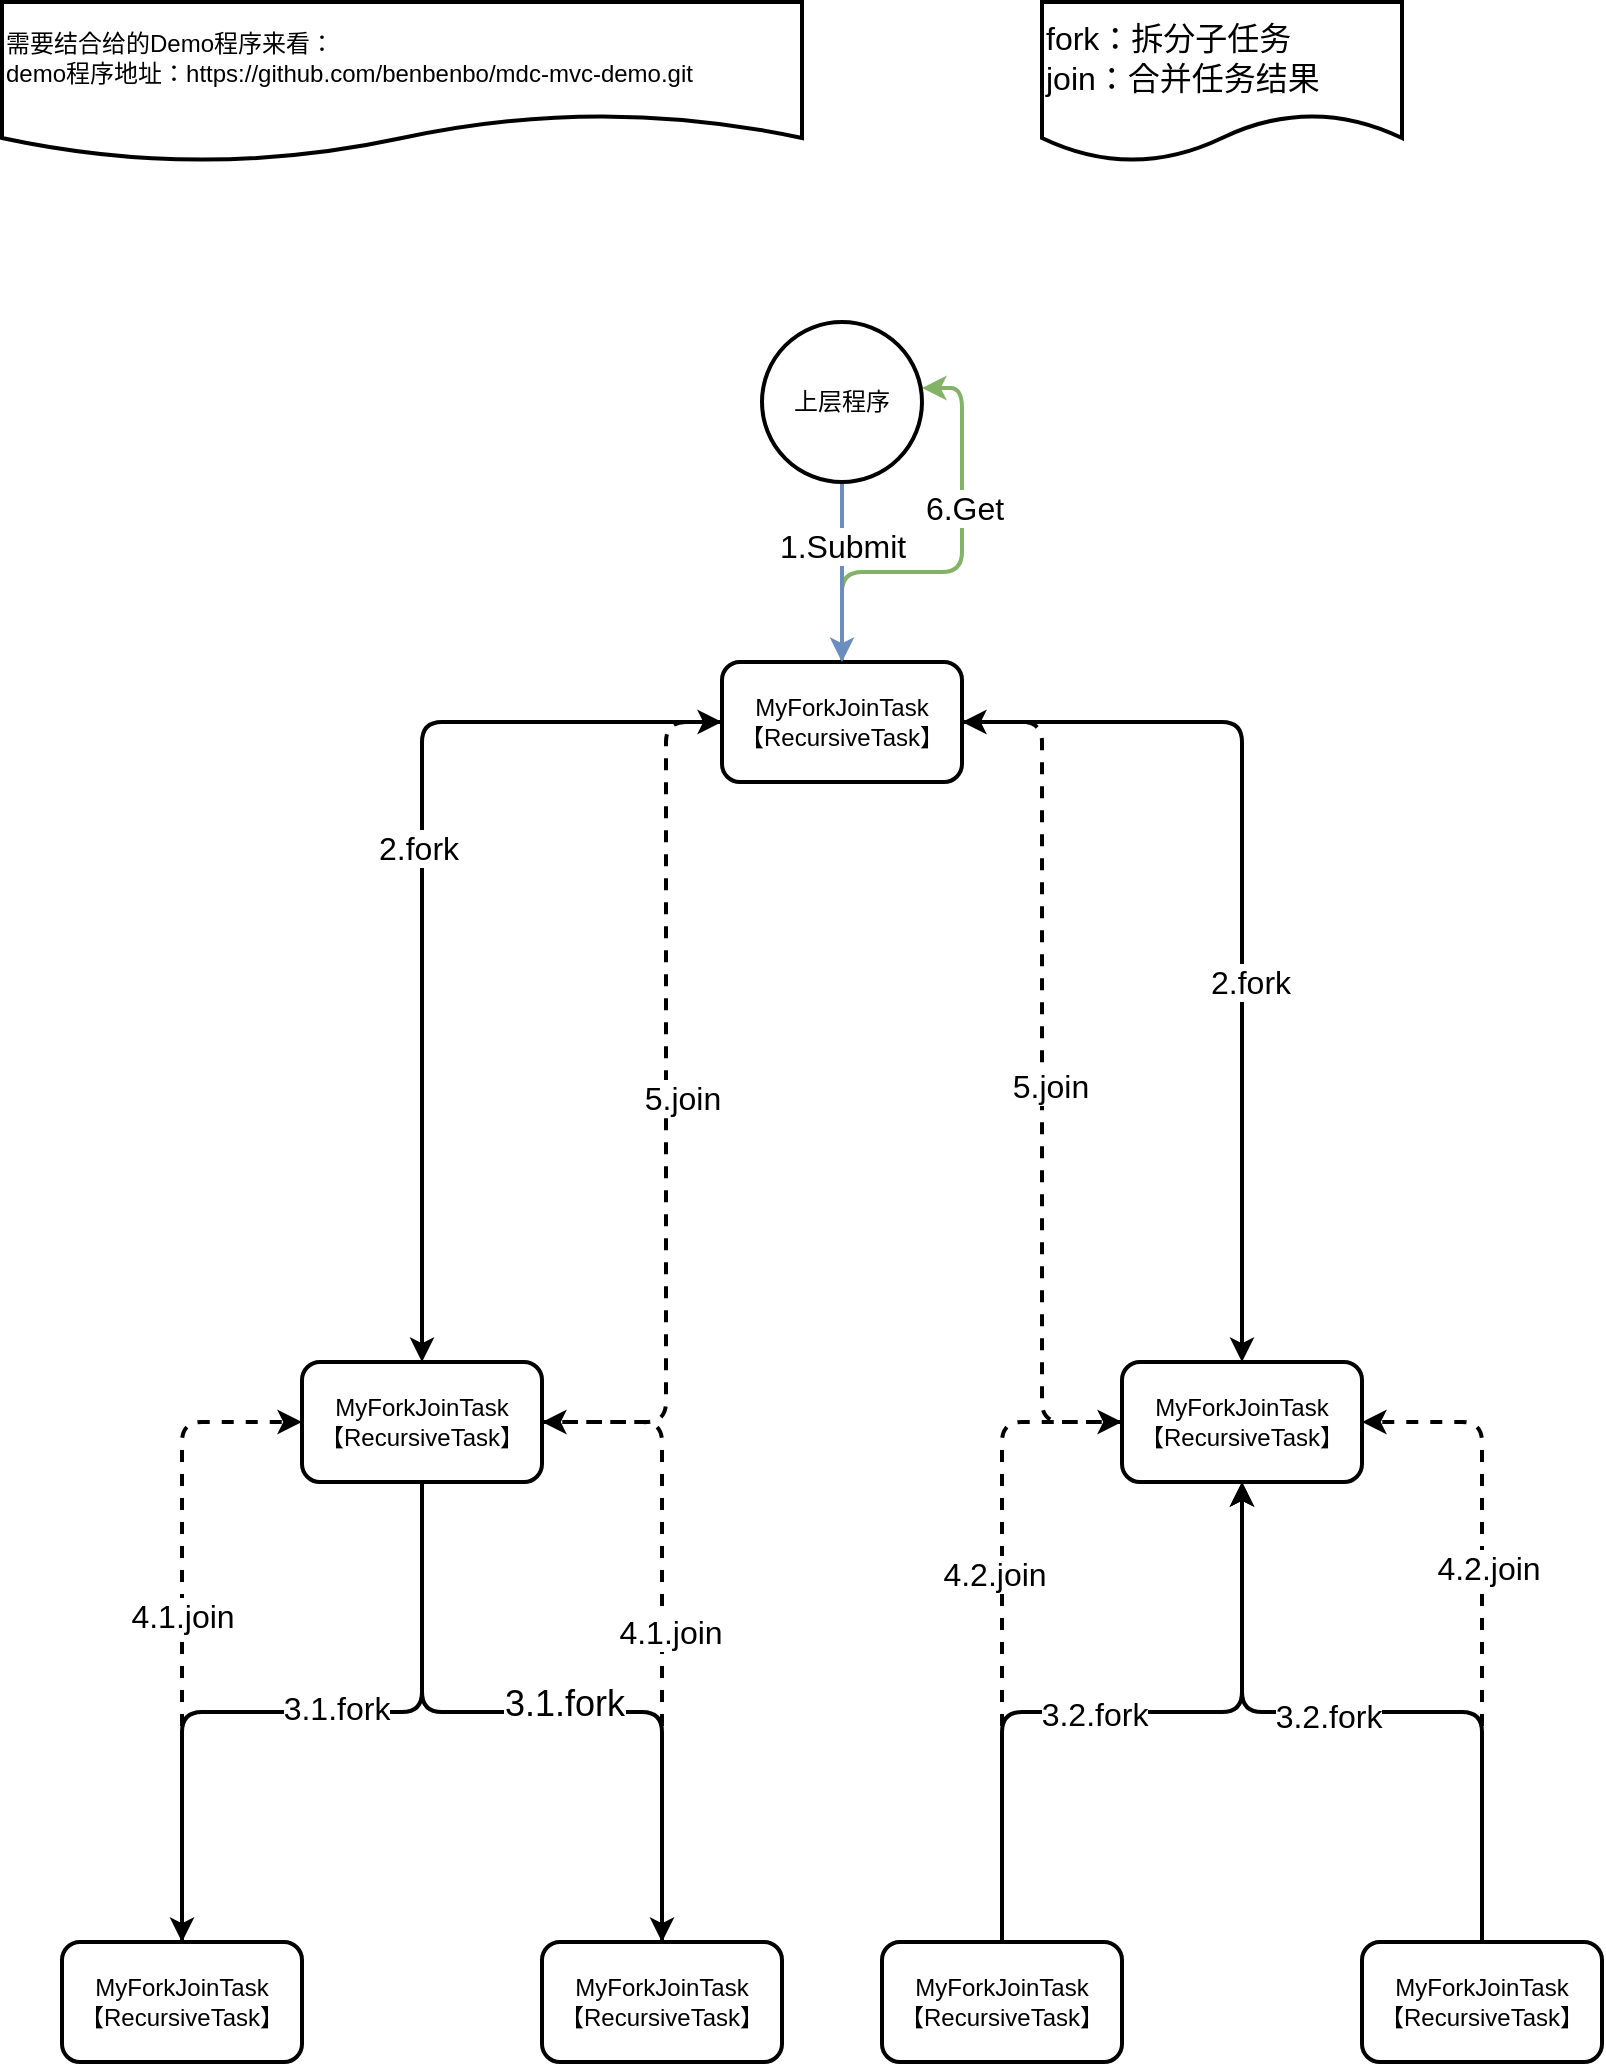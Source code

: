 <mxfile version="15.7.3" type="device"><diagram id="2Nu0D2DjCyJC9UcshQsj" name="get方法实现"><mxGraphModel dx="2249" dy="865" grid="1" gridSize="10" guides="1" tooltips="1" connect="1" arrows="1" fold="1" page="1" pageScale="1" pageWidth="827" pageHeight="1169" math="0" shadow="0"><root><mxCell id="0"/><mxCell id="1" parent="0"/><mxCell id="FgnVykTbDiJ6bhIPOSJE-1" value="需要结合给的Demo程序来看：&lt;br&gt;demo程序地址：https://github.com/benbenbo/mdc-mvc-demo.git" style="shape=document;whiteSpace=wrap;html=1;boundedLbl=1;strokeWidth=2;rounded=1;align=left;" vertex="1" parent="1"><mxGeometry x="-80" y="80" width="400" height="80" as="geometry"/></mxCell><mxCell id="FgnVykTbDiJ6bhIPOSJE-9" style="edgeStyle=orthogonalEdgeStyle;rounded=1;orthogonalLoop=1;jettySize=auto;html=1;strokeWidth=2;" edge="1" parent="1" source="FgnVykTbDiJ6bhIPOSJE-3" target="FgnVykTbDiJ6bhIPOSJE-7"><mxGeometry relative="1" as="geometry"/></mxCell><mxCell id="FgnVykTbDiJ6bhIPOSJE-13" value="2.fork" style="edgeLabel;html=1;align=center;verticalAlign=middle;resizable=0;points=[];fontSize=16;" vertex="1" connectable="0" parent="FgnVykTbDiJ6bhIPOSJE-9"><mxGeometry x="-0.096" y="-2" relative="1" as="geometry"><mxPoint as="offset"/></mxGeometry></mxCell><mxCell id="FgnVykTbDiJ6bhIPOSJE-10" style="edgeStyle=orthogonalEdgeStyle;rounded=1;orthogonalLoop=1;jettySize=auto;html=1;entryX=0.5;entryY=0;entryDx=0;entryDy=0;strokeWidth=2;" edge="1" parent="1" source="FgnVykTbDiJ6bhIPOSJE-3" target="FgnVykTbDiJ6bhIPOSJE-8"><mxGeometry relative="1" as="geometry"/></mxCell><mxCell id="FgnVykTbDiJ6bhIPOSJE-14" value="2.fork" style="edgeLabel;html=1;align=center;verticalAlign=middle;resizable=0;points=[];fontSize=16;" vertex="1" connectable="0" parent="FgnVykTbDiJ6bhIPOSJE-10"><mxGeometry x="0.174" y="4" relative="1" as="geometry"><mxPoint as="offset"/></mxGeometry></mxCell><mxCell id="FgnVykTbDiJ6bhIPOSJE-41" style="edgeStyle=orthogonalEdgeStyle;rounded=1;orthogonalLoop=1;jettySize=auto;html=1;entryX=1;entryY=0.413;entryDx=0;entryDy=0;entryPerimeter=0;fontSize=16;strokeWidth=2;fillColor=#d5e8d4;strokeColor=#82b366;" edge="1" parent="1" source="FgnVykTbDiJ6bhIPOSJE-3" target="FgnVykTbDiJ6bhIPOSJE-4"><mxGeometry relative="1" as="geometry"/></mxCell><mxCell id="FgnVykTbDiJ6bhIPOSJE-42" value="6.Get" style="edgeLabel;html=1;align=center;verticalAlign=middle;resizable=0;points=[];fontSize=16;" vertex="1" connectable="0" parent="FgnVykTbDiJ6bhIPOSJE-41"><mxGeometry x="0.263" y="-1" relative="1" as="geometry"><mxPoint as="offset"/></mxGeometry></mxCell><mxCell id="FgnVykTbDiJ6bhIPOSJE-3" value="MyForkJoinTask【RecursiveTask】" style="whiteSpace=wrap;html=1;strokeWidth=2;rounded=1;" vertex="1" parent="1"><mxGeometry x="280" y="410" width="120" height="60" as="geometry"/></mxCell><mxCell id="FgnVykTbDiJ6bhIPOSJE-5" style="edgeStyle=orthogonalEdgeStyle;orthogonalLoop=1;jettySize=auto;html=1;strokeWidth=2;fillColor=#dae8fc;strokeColor=#6c8ebf;" edge="1" parent="1" source="FgnVykTbDiJ6bhIPOSJE-4" target="FgnVykTbDiJ6bhIPOSJE-3"><mxGeometry relative="1" as="geometry"/></mxCell><mxCell id="FgnVykTbDiJ6bhIPOSJE-6" value="1.Submit" style="edgeLabel;html=1;align=center;verticalAlign=middle;resizable=0;points=[];fontSize=16;" vertex="1" connectable="0" parent="FgnVykTbDiJ6bhIPOSJE-5"><mxGeometry x="-0.292" relative="1" as="geometry"><mxPoint as="offset"/></mxGeometry></mxCell><mxCell id="FgnVykTbDiJ6bhIPOSJE-4" value="上层程序" style="ellipse;whiteSpace=wrap;html=1;aspect=fixed;strokeWidth=2;rounded=1;" vertex="1" parent="1"><mxGeometry x="300" y="240" width="80" height="80" as="geometry"/></mxCell><mxCell id="FgnVykTbDiJ6bhIPOSJE-11" style="edgeStyle=orthogonalEdgeStyle;rounded=1;orthogonalLoop=1;jettySize=auto;html=1;entryX=0;entryY=0.5;entryDx=0;entryDy=0;strokeWidth=2;dashed=1;" edge="1" parent="1" source="FgnVykTbDiJ6bhIPOSJE-7" target="FgnVykTbDiJ6bhIPOSJE-3"><mxGeometry relative="1" as="geometry"><Array as="points"><mxPoint x="252" y="790"/><mxPoint x="252" y="440"/></Array></mxGeometry></mxCell><mxCell id="FgnVykTbDiJ6bhIPOSJE-12" value="5.join" style="edgeLabel;html=1;align=center;verticalAlign=middle;resizable=0;points=[];fontSize=16;" vertex="1" connectable="0" parent="FgnVykTbDiJ6bhIPOSJE-11"><mxGeometry x="0.02" relative="1" as="geometry"><mxPoint x="8" as="offset"/></mxGeometry></mxCell><mxCell id="FgnVykTbDiJ6bhIPOSJE-7" value="&lt;span&gt;MyForkJoinTask【RecursiveTask】&lt;/span&gt;" style="rounded=1;whiteSpace=wrap;html=1;strokeWidth=2;" vertex="1" parent="1"><mxGeometry x="70" y="760" width="120" height="60" as="geometry"/></mxCell><mxCell id="FgnVykTbDiJ6bhIPOSJE-15" style="edgeStyle=orthogonalEdgeStyle;rounded=1;orthogonalLoop=1;jettySize=auto;html=1;entryX=1;entryY=0.5;entryDx=0;entryDy=0;strokeWidth=2;dashed=1;" edge="1" parent="1" source="FgnVykTbDiJ6bhIPOSJE-8" target="FgnVykTbDiJ6bhIPOSJE-3"><mxGeometry relative="1" as="geometry"/></mxCell><mxCell id="FgnVykTbDiJ6bhIPOSJE-16" value="5.join" style="edgeLabel;html=1;align=center;verticalAlign=middle;resizable=0;points=[];fontSize=16;" vertex="1" connectable="0" parent="FgnVykTbDiJ6bhIPOSJE-15"><mxGeometry x="-0.03" y="-4" relative="1" as="geometry"><mxPoint as="offset"/></mxGeometry></mxCell><mxCell id="FgnVykTbDiJ6bhIPOSJE-8" value="&lt;span&gt;MyForkJoinTask【RecursiveTask】&lt;/span&gt;" style="rounded=1;whiteSpace=wrap;html=1;strokeWidth=2;" vertex="1" parent="1"><mxGeometry x="480" y="760" width="120" height="60" as="geometry"/></mxCell><mxCell id="FgnVykTbDiJ6bhIPOSJE-17" style="edgeStyle=orthogonalEdgeStyle;rounded=1;orthogonalLoop=1;jettySize=auto;html=1;strokeWidth=2;exitX=0.5;exitY=1;exitDx=0;exitDy=0;" edge="1" parent="1" source="FgnVykTbDiJ6bhIPOSJE-7" target="FgnVykTbDiJ6bhIPOSJE-24"><mxGeometry relative="1" as="geometry"><mxPoint x="130" y="940" as="sourcePoint"/></mxGeometry></mxCell><mxCell id="FgnVykTbDiJ6bhIPOSJE-18" value="3.1.fork" style="edgeLabel;html=1;align=center;verticalAlign=middle;resizable=0;points=[];fontSize=16;" vertex="1" connectable="0" parent="FgnVykTbDiJ6bhIPOSJE-17"><mxGeometry x="-0.096" y="-2" relative="1" as="geometry"><mxPoint as="offset"/></mxGeometry></mxCell><mxCell id="FgnVykTbDiJ6bhIPOSJE-19" style="edgeStyle=orthogonalEdgeStyle;rounded=1;orthogonalLoop=1;jettySize=auto;html=1;entryX=0.5;entryY=0;entryDx=0;entryDy=0;strokeWidth=2;exitX=0.5;exitY=1;exitDx=0;exitDy=0;" edge="1" parent="1" source="FgnVykTbDiJ6bhIPOSJE-7" target="FgnVykTbDiJ6bhIPOSJE-27"><mxGeometry relative="1" as="geometry"><mxPoint x="130" y="940" as="sourcePoint"/></mxGeometry></mxCell><mxCell id="FgnVykTbDiJ6bhIPOSJE-20" value="3.1.fork" style="edgeLabel;html=1;align=center;verticalAlign=middle;resizable=0;points=[];fontSize=18;" vertex="1" connectable="0" parent="FgnVykTbDiJ6bhIPOSJE-19"><mxGeometry x="0.174" y="4" relative="1" as="geometry"><mxPoint x="-20" as="offset"/></mxGeometry></mxCell><mxCell id="FgnVykTbDiJ6bhIPOSJE-22" style="edgeStyle=orthogonalEdgeStyle;rounded=1;orthogonalLoop=1;jettySize=auto;html=1;entryX=0;entryY=0.5;entryDx=0;entryDy=0;strokeWidth=2;dashed=1;" edge="1" parent="1" source="FgnVykTbDiJ6bhIPOSJE-24" target="FgnVykTbDiJ6bhIPOSJE-7"><mxGeometry relative="1" as="geometry"><mxPoint x="70" y="910" as="targetPoint"/></mxGeometry></mxCell><mxCell id="FgnVykTbDiJ6bhIPOSJE-23" value="join" style="edgeLabel;html=1;align=center;verticalAlign=middle;resizable=0;points=[];" vertex="1" connectable="0" parent="FgnVykTbDiJ6bhIPOSJE-22"><mxGeometry x="0.02" relative="1" as="geometry"><mxPoint as="offset"/></mxGeometry></mxCell><mxCell id="FgnVykTbDiJ6bhIPOSJE-40" value="4.1.join" style="edgeLabel;html=1;align=center;verticalAlign=middle;resizable=0;points=[];fontSize=16;" vertex="1" connectable="0" parent="FgnVykTbDiJ6bhIPOSJE-22"><mxGeometry x="0.02" relative="1" as="geometry"><mxPoint as="offset"/></mxGeometry></mxCell><mxCell id="FgnVykTbDiJ6bhIPOSJE-24" value="&lt;span&gt;MyForkJoinTask【RecursiveTask】&lt;/span&gt;" style="rounded=1;whiteSpace=wrap;html=1;strokeWidth=2;" vertex="1" parent="1"><mxGeometry x="-50" y="1050" width="120" height="60" as="geometry"/></mxCell><mxCell id="FgnVykTbDiJ6bhIPOSJE-25" style="edgeStyle=orthogonalEdgeStyle;rounded=1;orthogonalLoop=1;jettySize=auto;html=1;entryX=1;entryY=0.5;entryDx=0;entryDy=0;strokeWidth=2;dashed=1;" edge="1" parent="1" source="FgnVykTbDiJ6bhIPOSJE-27" target="FgnVykTbDiJ6bhIPOSJE-7"><mxGeometry relative="1" as="geometry"><mxPoint x="190" y="910" as="targetPoint"/></mxGeometry></mxCell><mxCell id="FgnVykTbDiJ6bhIPOSJE-26" value="4.1.join" style="edgeLabel;html=1;align=center;verticalAlign=middle;resizable=0;points=[];fontSize=16;" vertex="1" connectable="0" parent="FgnVykTbDiJ6bhIPOSJE-25"><mxGeometry x="-0.03" y="-4" relative="1" as="geometry"><mxPoint as="offset"/></mxGeometry></mxCell><mxCell id="FgnVykTbDiJ6bhIPOSJE-27" value="&lt;span&gt;MyForkJoinTask【RecursiveTask】&lt;/span&gt;" style="rounded=1;whiteSpace=wrap;html=1;strokeWidth=2;" vertex="1" parent="1"><mxGeometry x="190" y="1050" width="120" height="60" as="geometry"/></mxCell><mxCell id="FgnVykTbDiJ6bhIPOSJE-32" style="edgeStyle=orthogonalEdgeStyle;rounded=1;orthogonalLoop=1;jettySize=auto;html=1;entryX=0;entryY=0.5;entryDx=0;entryDy=0;strokeWidth=2;dashed=1;" edge="1" parent="1" source="FgnVykTbDiJ6bhIPOSJE-30" target="FgnVykTbDiJ6bhIPOSJE-8"><mxGeometry relative="1" as="geometry"/></mxCell><mxCell id="FgnVykTbDiJ6bhIPOSJE-36" value="4.2.join" style="edgeLabel;html=1;align=center;verticalAlign=middle;resizable=0;points=[];fontSize=16;" vertex="1" connectable="0" parent="FgnVykTbDiJ6bhIPOSJE-32"><mxGeometry x="0.154" y="4" relative="1" as="geometry"><mxPoint as="offset"/></mxGeometry></mxCell><mxCell id="FgnVykTbDiJ6bhIPOSJE-33" style="edgeStyle=orthogonalEdgeStyle;rounded=1;orthogonalLoop=1;jettySize=auto;html=1;entryX=0.5;entryY=1;entryDx=0;entryDy=0;strokeWidth=2;" edge="1" parent="1" source="FgnVykTbDiJ6bhIPOSJE-30" target="FgnVykTbDiJ6bhIPOSJE-8"><mxGeometry relative="1" as="geometry"/></mxCell><mxCell id="FgnVykTbDiJ6bhIPOSJE-39" value="3.2.fork" style="edgeLabel;html=1;align=center;verticalAlign=middle;resizable=0;points=[];fontSize=16;" vertex="1" connectable="0" parent="FgnVykTbDiJ6bhIPOSJE-33"><mxGeometry x="-0.08" relative="1" as="geometry"><mxPoint y="1" as="offset"/></mxGeometry></mxCell><mxCell id="FgnVykTbDiJ6bhIPOSJE-30" value="&lt;span&gt;MyForkJoinTask【RecursiveTask】&lt;/span&gt;" style="rounded=1;whiteSpace=wrap;html=1;strokeWidth=2;" vertex="1" parent="1"><mxGeometry x="360" y="1050" width="120" height="60" as="geometry"/></mxCell><mxCell id="FgnVykTbDiJ6bhIPOSJE-34" style="edgeStyle=orthogonalEdgeStyle;rounded=1;orthogonalLoop=1;jettySize=auto;html=1;entryX=0.5;entryY=1;entryDx=0;entryDy=0;strokeWidth=2;" edge="1" parent="1" source="FgnVykTbDiJ6bhIPOSJE-31" target="FgnVykTbDiJ6bhIPOSJE-8"><mxGeometry relative="1" as="geometry"/></mxCell><mxCell id="FgnVykTbDiJ6bhIPOSJE-38" value="3.2.fork" style="edgeLabel;html=1;align=center;verticalAlign=middle;resizable=0;points=[];fontSize=16;" vertex="1" connectable="0" parent="FgnVykTbDiJ6bhIPOSJE-34"><mxGeometry x="0.103" y="2" relative="1" as="geometry"><mxPoint x="1" as="offset"/></mxGeometry></mxCell><mxCell id="FgnVykTbDiJ6bhIPOSJE-35" style="edgeStyle=orthogonalEdgeStyle;rounded=1;orthogonalLoop=1;jettySize=auto;html=1;entryX=1;entryY=0.5;entryDx=0;entryDy=0;strokeWidth=2;dashed=1;" edge="1" parent="1" source="FgnVykTbDiJ6bhIPOSJE-31" target="FgnVykTbDiJ6bhIPOSJE-8"><mxGeometry relative="1" as="geometry"/></mxCell><mxCell id="FgnVykTbDiJ6bhIPOSJE-37" value="4.2.join" style="edgeLabel;html=1;align=center;verticalAlign=middle;resizable=0;points=[];fontSize=16;" vertex="1" connectable="0" parent="FgnVykTbDiJ6bhIPOSJE-35"><mxGeometry x="0.172" y="-3" relative="1" as="geometry"><mxPoint as="offset"/></mxGeometry></mxCell><mxCell id="FgnVykTbDiJ6bhIPOSJE-31" value="&lt;span&gt;MyForkJoinTask【RecursiveTask】&lt;/span&gt;" style="rounded=1;whiteSpace=wrap;html=1;strokeWidth=2;" vertex="1" parent="1"><mxGeometry x="600" y="1050" width="120" height="60" as="geometry"/></mxCell><mxCell id="FgnVykTbDiJ6bhIPOSJE-43" value="fork：拆分子任务&lt;br&gt;join：合并任务结果" style="shape=document;whiteSpace=wrap;html=1;boundedLbl=1;rounded=1;fontSize=16;strokeWidth=2;align=left;" vertex="1" parent="1"><mxGeometry x="440" y="80" width="180" height="80" as="geometry"/></mxCell></root></mxGraphModel></diagram></mxfile>